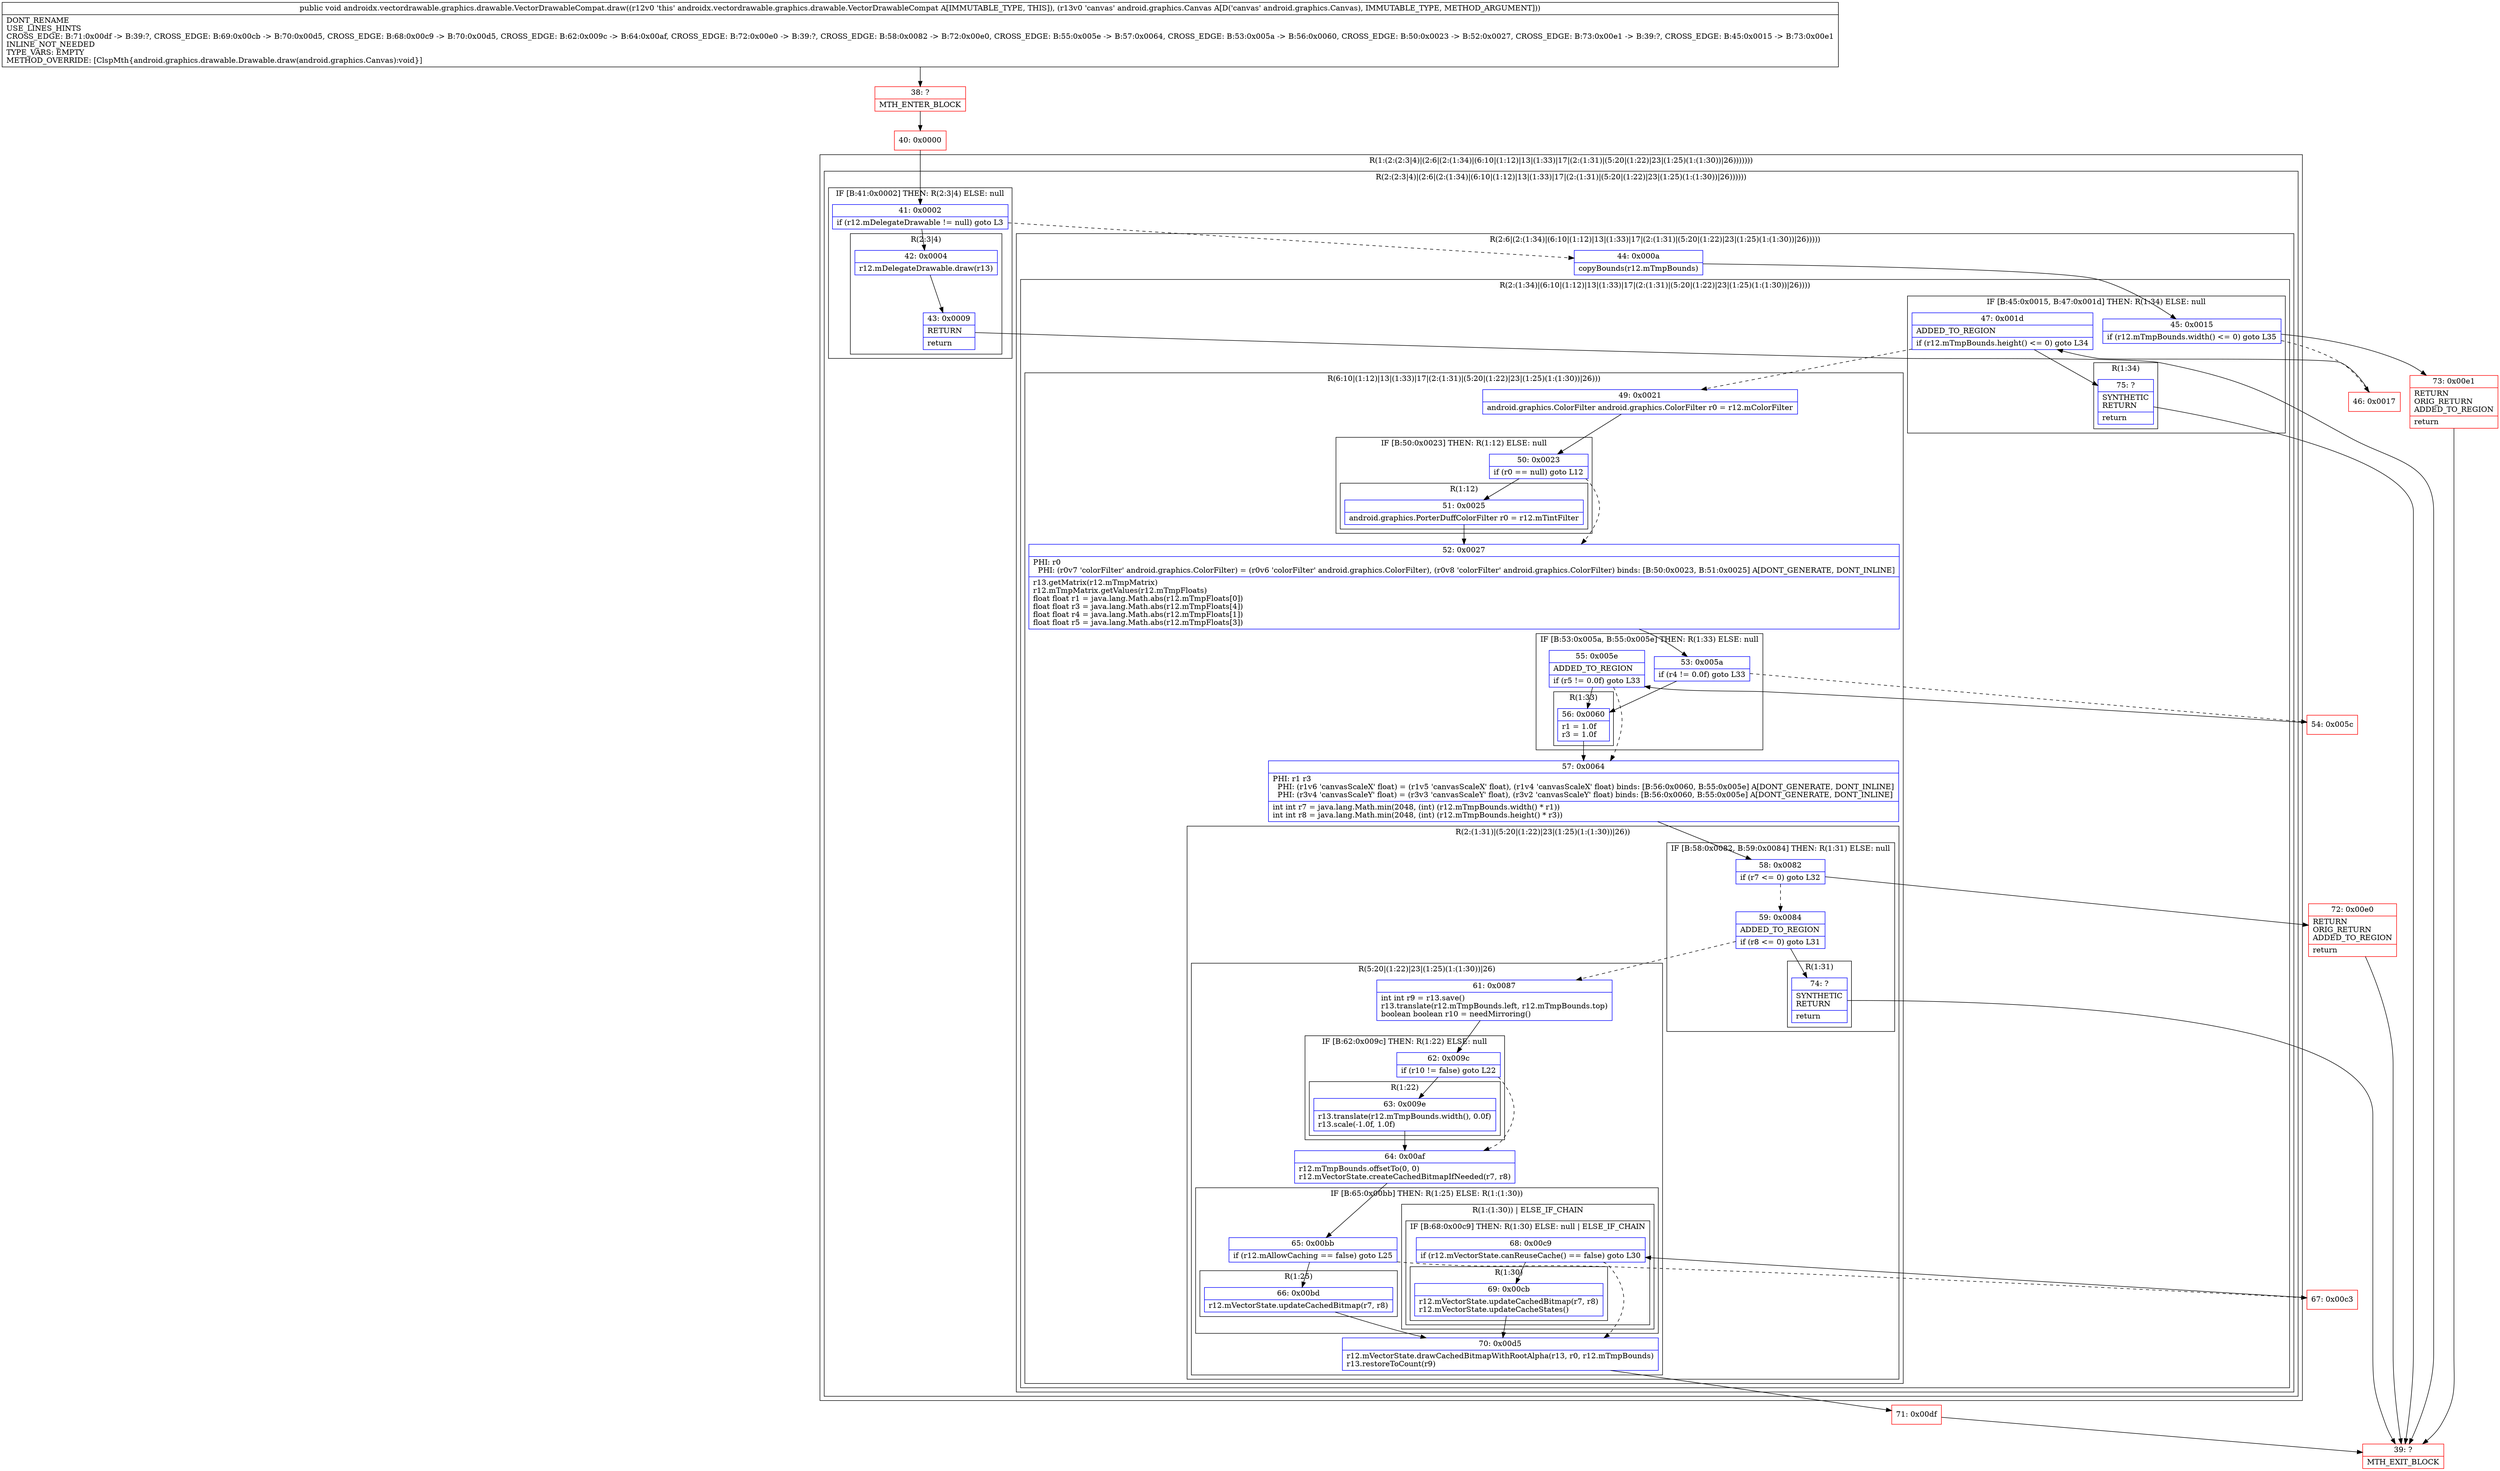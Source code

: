 digraph "CFG forandroidx.vectordrawable.graphics.drawable.VectorDrawableCompat.draw(Landroid\/graphics\/Canvas;)V" {
subgraph cluster_Region_1412103835 {
label = "R(1:(2:(2:3|4)|(2:6|(2:(1:34)|(6:10|(1:12)|13|(1:33)|17|(2:(1:31)|(5:20|(1:22)|23|(1:25)(1:(1:30))|26)))))))";
node [shape=record,color=blue];
subgraph cluster_Region_642040141 {
label = "R(2:(2:3|4)|(2:6|(2:(1:34)|(6:10|(1:12)|13|(1:33)|17|(2:(1:31)|(5:20|(1:22)|23|(1:25)(1:(1:30))|26))))))";
node [shape=record,color=blue];
subgraph cluster_IfRegion_633064981 {
label = "IF [B:41:0x0002] THEN: R(2:3|4) ELSE: null";
node [shape=record,color=blue];
Node_41 [shape=record,label="{41\:\ 0x0002|if (r12.mDelegateDrawable != null) goto L3\l}"];
subgraph cluster_Region_542188596 {
label = "R(2:3|4)";
node [shape=record,color=blue];
Node_42 [shape=record,label="{42\:\ 0x0004|r12.mDelegateDrawable.draw(r13)\l}"];
Node_43 [shape=record,label="{43\:\ 0x0009|RETURN\l|return\l}"];
}
}
subgraph cluster_Region_588044419 {
label = "R(2:6|(2:(1:34)|(6:10|(1:12)|13|(1:33)|17|(2:(1:31)|(5:20|(1:22)|23|(1:25)(1:(1:30))|26)))))";
node [shape=record,color=blue];
Node_44 [shape=record,label="{44\:\ 0x000a|copyBounds(r12.mTmpBounds)\l}"];
subgraph cluster_Region_591538950 {
label = "R(2:(1:34)|(6:10|(1:12)|13|(1:33)|17|(2:(1:31)|(5:20|(1:22)|23|(1:25)(1:(1:30))|26))))";
node [shape=record,color=blue];
subgraph cluster_IfRegion_1483903517 {
label = "IF [B:45:0x0015, B:47:0x001d] THEN: R(1:34) ELSE: null";
node [shape=record,color=blue];
Node_45 [shape=record,label="{45\:\ 0x0015|if (r12.mTmpBounds.width() \<= 0) goto L35\l}"];
Node_47 [shape=record,label="{47\:\ 0x001d|ADDED_TO_REGION\l|if (r12.mTmpBounds.height() \<= 0) goto L34\l}"];
subgraph cluster_Region_1907060131 {
label = "R(1:34)";
node [shape=record,color=blue];
Node_75 [shape=record,label="{75\:\ ?|SYNTHETIC\lRETURN\l|return\l}"];
}
}
subgraph cluster_Region_1341532214 {
label = "R(6:10|(1:12)|13|(1:33)|17|(2:(1:31)|(5:20|(1:22)|23|(1:25)(1:(1:30))|26)))";
node [shape=record,color=blue];
Node_49 [shape=record,label="{49\:\ 0x0021|android.graphics.ColorFilter android.graphics.ColorFilter r0 = r12.mColorFilter\l}"];
subgraph cluster_IfRegion_488044464 {
label = "IF [B:50:0x0023] THEN: R(1:12) ELSE: null";
node [shape=record,color=blue];
Node_50 [shape=record,label="{50\:\ 0x0023|if (r0 == null) goto L12\l}"];
subgraph cluster_Region_840043928 {
label = "R(1:12)";
node [shape=record,color=blue];
Node_51 [shape=record,label="{51\:\ 0x0025|android.graphics.PorterDuffColorFilter r0 = r12.mTintFilter\l}"];
}
}
Node_52 [shape=record,label="{52\:\ 0x0027|PHI: r0 \l  PHI: (r0v7 'colorFilter' android.graphics.ColorFilter) = (r0v6 'colorFilter' android.graphics.ColorFilter), (r0v8 'colorFilter' android.graphics.ColorFilter) binds: [B:50:0x0023, B:51:0x0025] A[DONT_GENERATE, DONT_INLINE]\l|r13.getMatrix(r12.mTmpMatrix)\lr12.mTmpMatrix.getValues(r12.mTmpFloats)\lfloat float r1 = java.lang.Math.abs(r12.mTmpFloats[0])\lfloat float r3 = java.lang.Math.abs(r12.mTmpFloats[4])\lfloat float r4 = java.lang.Math.abs(r12.mTmpFloats[1])\lfloat float r5 = java.lang.Math.abs(r12.mTmpFloats[3])\l}"];
subgraph cluster_IfRegion_422053560 {
label = "IF [B:53:0x005a, B:55:0x005e] THEN: R(1:33) ELSE: null";
node [shape=record,color=blue];
Node_53 [shape=record,label="{53\:\ 0x005a|if (r4 != 0.0f) goto L33\l}"];
Node_55 [shape=record,label="{55\:\ 0x005e|ADDED_TO_REGION\l|if (r5 != 0.0f) goto L33\l}"];
subgraph cluster_Region_1005892243 {
label = "R(1:33)";
node [shape=record,color=blue];
Node_56 [shape=record,label="{56\:\ 0x0060|r1 = 1.0f\lr3 = 1.0f\l}"];
}
}
Node_57 [shape=record,label="{57\:\ 0x0064|PHI: r1 r3 \l  PHI: (r1v6 'canvasScaleX' float) = (r1v5 'canvasScaleX' float), (r1v4 'canvasScaleX' float) binds: [B:56:0x0060, B:55:0x005e] A[DONT_GENERATE, DONT_INLINE]\l  PHI: (r3v4 'canvasScaleY' float) = (r3v3 'canvasScaleY' float), (r3v2 'canvasScaleY' float) binds: [B:56:0x0060, B:55:0x005e] A[DONT_GENERATE, DONT_INLINE]\l|int int r7 = java.lang.Math.min(2048, (int) (r12.mTmpBounds.width() * r1))\lint int r8 = java.lang.Math.min(2048, (int) (r12.mTmpBounds.height() * r3))\l}"];
subgraph cluster_Region_883325909 {
label = "R(2:(1:31)|(5:20|(1:22)|23|(1:25)(1:(1:30))|26))";
node [shape=record,color=blue];
subgraph cluster_IfRegion_858376538 {
label = "IF [B:58:0x0082, B:59:0x0084] THEN: R(1:31) ELSE: null";
node [shape=record,color=blue];
Node_58 [shape=record,label="{58\:\ 0x0082|if (r7 \<= 0) goto L32\l}"];
Node_59 [shape=record,label="{59\:\ 0x0084|ADDED_TO_REGION\l|if (r8 \<= 0) goto L31\l}"];
subgraph cluster_Region_101612636 {
label = "R(1:31)";
node [shape=record,color=blue];
Node_74 [shape=record,label="{74\:\ ?|SYNTHETIC\lRETURN\l|return\l}"];
}
}
subgraph cluster_Region_1170048394 {
label = "R(5:20|(1:22)|23|(1:25)(1:(1:30))|26)";
node [shape=record,color=blue];
Node_61 [shape=record,label="{61\:\ 0x0087|int int r9 = r13.save()\lr13.translate(r12.mTmpBounds.left, r12.mTmpBounds.top)\lboolean boolean r10 = needMirroring()\l}"];
subgraph cluster_IfRegion_1571490168 {
label = "IF [B:62:0x009c] THEN: R(1:22) ELSE: null";
node [shape=record,color=blue];
Node_62 [shape=record,label="{62\:\ 0x009c|if (r10 != false) goto L22\l}"];
subgraph cluster_Region_1243673850 {
label = "R(1:22)";
node [shape=record,color=blue];
Node_63 [shape=record,label="{63\:\ 0x009e|r13.translate(r12.mTmpBounds.width(), 0.0f)\lr13.scale(\-1.0f, 1.0f)\l}"];
}
}
Node_64 [shape=record,label="{64\:\ 0x00af|r12.mTmpBounds.offsetTo(0, 0)\lr12.mVectorState.createCachedBitmapIfNeeded(r7, r8)\l}"];
subgraph cluster_IfRegion_1615613544 {
label = "IF [B:65:0x00bb] THEN: R(1:25) ELSE: R(1:(1:30))";
node [shape=record,color=blue];
Node_65 [shape=record,label="{65\:\ 0x00bb|if (r12.mAllowCaching == false) goto L25\l}"];
subgraph cluster_Region_445746016 {
label = "R(1:25)";
node [shape=record,color=blue];
Node_66 [shape=record,label="{66\:\ 0x00bd|r12.mVectorState.updateCachedBitmap(r7, r8)\l}"];
}
subgraph cluster_Region_1731459431 {
label = "R(1:(1:30)) | ELSE_IF_CHAIN\l";
node [shape=record,color=blue];
subgraph cluster_IfRegion_304780609 {
label = "IF [B:68:0x00c9] THEN: R(1:30) ELSE: null | ELSE_IF_CHAIN\l";
node [shape=record,color=blue];
Node_68 [shape=record,label="{68\:\ 0x00c9|if (r12.mVectorState.canReuseCache() == false) goto L30\l}"];
subgraph cluster_Region_74433163 {
label = "R(1:30)";
node [shape=record,color=blue];
Node_69 [shape=record,label="{69\:\ 0x00cb|r12.mVectorState.updateCachedBitmap(r7, r8)\lr12.mVectorState.updateCacheStates()\l}"];
}
}
}
}
Node_70 [shape=record,label="{70\:\ 0x00d5|r12.mVectorState.drawCachedBitmapWithRootAlpha(r13, r0, r12.mTmpBounds)\lr13.restoreToCount(r9)\l}"];
}
}
}
}
}
}
}
Node_38 [shape=record,color=red,label="{38\:\ ?|MTH_ENTER_BLOCK\l}"];
Node_40 [shape=record,color=red,label="{40\:\ 0x0000}"];
Node_39 [shape=record,color=red,label="{39\:\ ?|MTH_EXIT_BLOCK\l}"];
Node_46 [shape=record,color=red,label="{46\:\ 0x0017}"];
Node_54 [shape=record,color=red,label="{54\:\ 0x005c}"];
Node_71 [shape=record,color=red,label="{71\:\ 0x00df}"];
Node_67 [shape=record,color=red,label="{67\:\ 0x00c3}"];
Node_72 [shape=record,color=red,label="{72\:\ 0x00e0|RETURN\lORIG_RETURN\lADDED_TO_REGION\l|return\l}"];
Node_73 [shape=record,color=red,label="{73\:\ 0x00e1|RETURN\lORIG_RETURN\lADDED_TO_REGION\l|return\l}"];
MethodNode[shape=record,label="{public void androidx.vectordrawable.graphics.drawable.VectorDrawableCompat.draw((r12v0 'this' androidx.vectordrawable.graphics.drawable.VectorDrawableCompat A[IMMUTABLE_TYPE, THIS]), (r13v0 'canvas' android.graphics.Canvas A[D('canvas' android.graphics.Canvas), IMMUTABLE_TYPE, METHOD_ARGUMENT]))  | DONT_RENAME\lUSE_LINES_HINTS\lCROSS_EDGE: B:71:0x00df \-\> B:39:?, CROSS_EDGE: B:69:0x00cb \-\> B:70:0x00d5, CROSS_EDGE: B:68:0x00c9 \-\> B:70:0x00d5, CROSS_EDGE: B:62:0x009c \-\> B:64:0x00af, CROSS_EDGE: B:72:0x00e0 \-\> B:39:?, CROSS_EDGE: B:58:0x0082 \-\> B:72:0x00e0, CROSS_EDGE: B:55:0x005e \-\> B:57:0x0064, CROSS_EDGE: B:53:0x005a \-\> B:56:0x0060, CROSS_EDGE: B:50:0x0023 \-\> B:52:0x0027, CROSS_EDGE: B:73:0x00e1 \-\> B:39:?, CROSS_EDGE: B:45:0x0015 \-\> B:73:0x00e1\lINLINE_NOT_NEEDED\lTYPE_VARS: EMPTY\lMETHOD_OVERRIDE: [ClspMth\{android.graphics.drawable.Drawable.draw(android.graphics.Canvas):void\}]\l}"];
MethodNode -> Node_38;Node_41 -> Node_42;
Node_41 -> Node_44[style=dashed];
Node_42 -> Node_43;
Node_43 -> Node_39;
Node_44 -> Node_45;
Node_45 -> Node_46[style=dashed];
Node_45 -> Node_73;
Node_47 -> Node_49[style=dashed];
Node_47 -> Node_75;
Node_75 -> Node_39;
Node_49 -> Node_50;
Node_50 -> Node_51;
Node_50 -> Node_52[style=dashed];
Node_51 -> Node_52;
Node_52 -> Node_53;
Node_53 -> Node_54[style=dashed];
Node_53 -> Node_56;
Node_55 -> Node_56;
Node_55 -> Node_57[style=dashed];
Node_56 -> Node_57;
Node_57 -> Node_58;
Node_58 -> Node_59[style=dashed];
Node_58 -> Node_72;
Node_59 -> Node_61[style=dashed];
Node_59 -> Node_74;
Node_74 -> Node_39;
Node_61 -> Node_62;
Node_62 -> Node_63;
Node_62 -> Node_64[style=dashed];
Node_63 -> Node_64;
Node_64 -> Node_65;
Node_65 -> Node_66;
Node_65 -> Node_67[style=dashed];
Node_66 -> Node_70;
Node_68 -> Node_69;
Node_68 -> Node_70[style=dashed];
Node_69 -> Node_70;
Node_70 -> Node_71;
Node_38 -> Node_40;
Node_40 -> Node_41;
Node_46 -> Node_47;
Node_54 -> Node_55;
Node_71 -> Node_39;
Node_67 -> Node_68;
Node_72 -> Node_39;
Node_73 -> Node_39;
}

